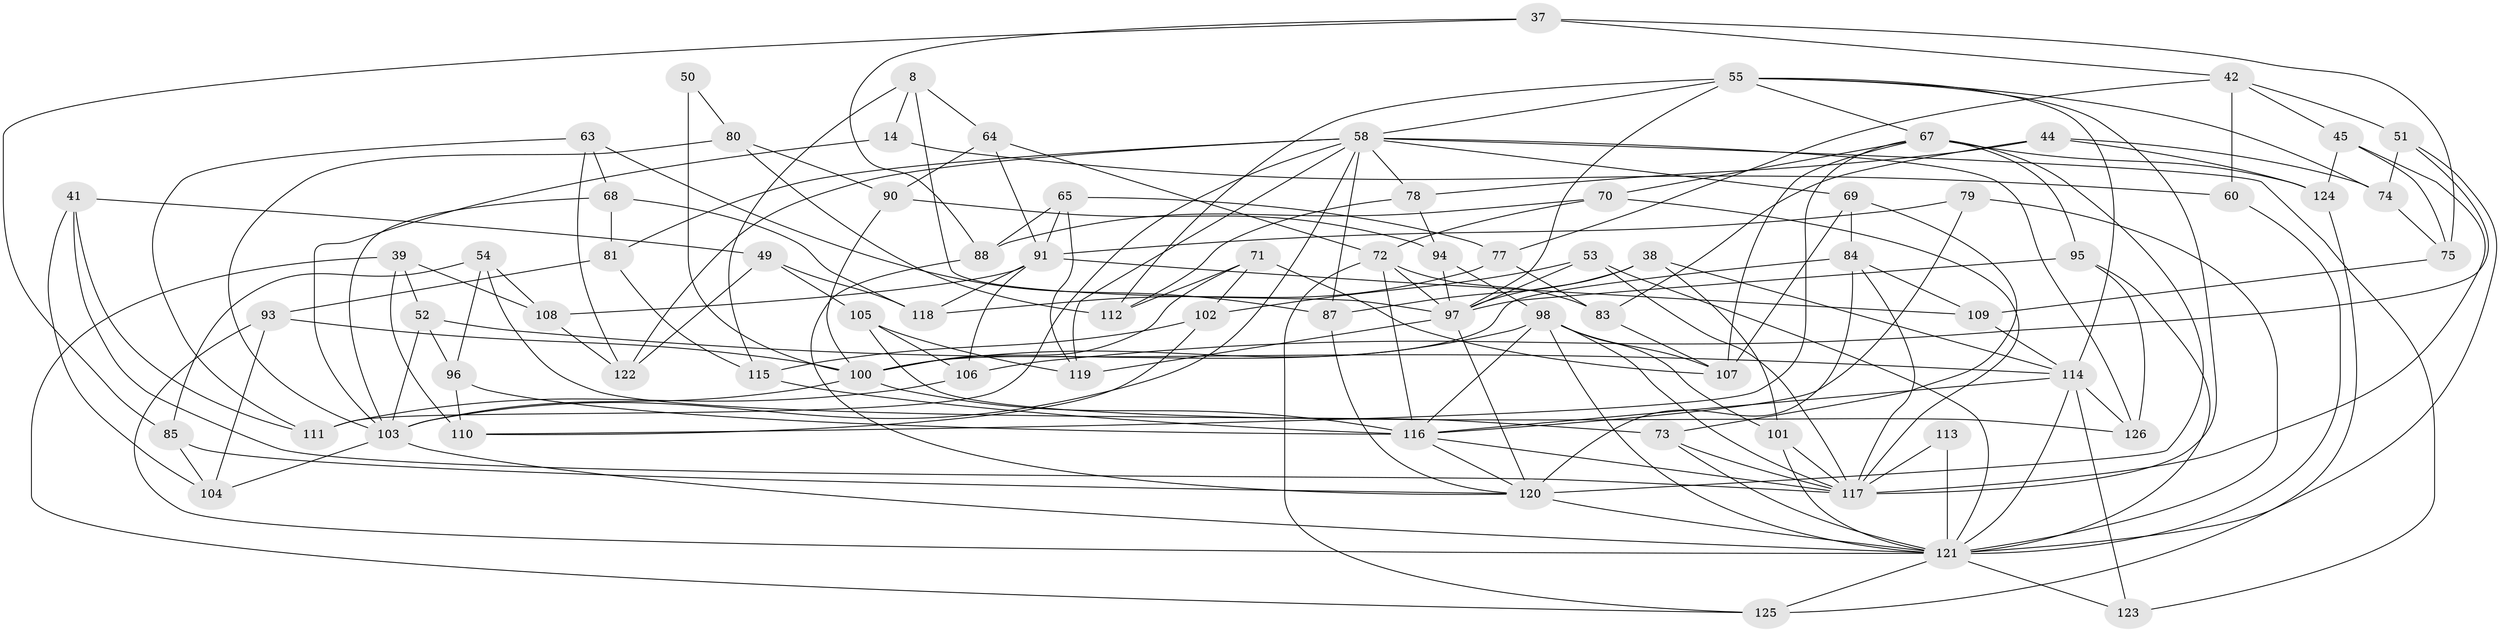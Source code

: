 // original degree distribution, {4: 1.0}
// Generated by graph-tools (version 1.1) at 2025/04/03/04/25 22:04:19]
// undirected, 75 vertices, 180 edges
graph export_dot {
graph [start="1"]
  node [color=gray90,style=filled];
  8 [super="+5"];
  14;
  37;
  38;
  39;
  41;
  42 [super="+21"];
  44;
  45;
  49;
  50;
  51;
  52;
  53;
  54;
  55 [super="+26+47"];
  58 [super="+6+46+40"];
  60;
  63;
  64;
  65;
  67 [super="+24"];
  68;
  69 [super="+57"];
  70;
  71;
  72 [super="+7+56"];
  73;
  74;
  75;
  77;
  78;
  79;
  80;
  81;
  83;
  84 [super="+62"];
  85;
  87;
  88;
  90;
  91 [super="+48"];
  93;
  94;
  95;
  96;
  97 [super="+30+59"];
  98 [super="+36+61"];
  100 [super="+17+99"];
  101;
  102;
  103 [super="+20+66"];
  104;
  105;
  106;
  107 [super="+28"];
  108;
  109 [super="+76"];
  110;
  111;
  112;
  113;
  114 [super="+3+10+9"];
  115;
  116 [super="+22+82+92"];
  117 [super="+18+89"];
  118;
  119;
  120 [super="+12+35+13"];
  121 [super="+15+29+86+33"];
  122;
  123;
  124;
  125;
  126;
  8 -- 14 [weight=2];
  8 -- 64;
  8 -- 115;
  8 -- 97 [weight=2];
  14 -- 60;
  14 -- 103;
  37 -- 88;
  37 -- 75;
  37 -- 85;
  37 -- 42;
  38 -- 101;
  38 -- 114;
  38 -- 87;
  38 -- 97;
  39 -- 125;
  39 -- 110;
  39 -- 108;
  39 -- 52;
  41 -- 49;
  41 -- 111;
  41 -- 104;
  41 -- 117;
  42 -- 51;
  42 -- 45;
  42 -- 60 [weight=2];
  42 -- 77;
  44 -- 124;
  44 -- 74;
  44 -- 83;
  44 -- 78;
  45 -- 117;
  45 -- 75;
  45 -- 124;
  49 -- 122;
  49 -- 105;
  49 -- 118;
  50 -- 80;
  50 -- 100 [weight=3];
  51 -- 106;
  51 -- 74;
  51 -- 121;
  52 -- 96;
  52 -- 114;
  52 -- 103;
  53 -- 102;
  53 -- 117;
  53 -- 121;
  53 -- 97;
  54 -- 73;
  54 -- 96;
  54 -- 108;
  54 -- 85;
  55 -- 58 [weight=2];
  55 -- 114 [weight=2];
  55 -- 67;
  55 -- 97 [weight=2];
  55 -- 112;
  55 -- 74;
  55 -- 117;
  58 -- 87;
  58 -- 123;
  58 -- 69;
  58 -- 81;
  58 -- 119;
  58 -- 103;
  58 -- 126;
  58 -- 122;
  58 -- 78;
  58 -- 111;
  60 -- 121;
  63 -- 87;
  63 -- 122;
  63 -- 111;
  63 -- 68;
  64 -- 90;
  64 -- 91;
  64 -- 72;
  65 -- 77;
  65 -- 119;
  65 -- 91;
  65 -- 88;
  67 -- 70;
  67 -- 107;
  67 -- 124;
  67 -- 110;
  67 -- 95;
  67 -- 120 [weight=2];
  68 -- 118;
  68 -- 81;
  68 -- 103;
  69 -- 107 [weight=2];
  69 -- 73;
  69 -- 84 [weight=2];
  70 -- 88;
  70 -- 72;
  70 -- 117;
  71 -- 112;
  71 -- 102;
  71 -- 100;
  71 -- 107;
  72 -- 83;
  72 -- 125;
  72 -- 116 [weight=2];
  72 -- 97 [weight=2];
  73 -- 121;
  73 -- 117;
  74 -- 75;
  75 -- 109;
  77 -- 83;
  77 -- 118;
  78 -- 94;
  78 -- 112;
  79 -- 121 [weight=2];
  79 -- 91;
  79 -- 116;
  80 -- 90;
  80 -- 112;
  80 -- 103;
  81 -- 93;
  81 -- 115;
  83 -- 107;
  84 -- 120;
  84 -- 100;
  84 -- 117;
  84 -- 109;
  85 -- 104;
  85 -- 120;
  87 -- 120;
  88 -- 120;
  90 -- 94;
  90 -- 100;
  91 -- 109 [weight=2];
  91 -- 118;
  91 -- 106;
  91 -- 108;
  93 -- 100;
  93 -- 104;
  93 -- 121;
  94 -- 97;
  94 -- 98;
  95 -- 126;
  95 -- 121;
  95 -- 97;
  96 -- 116;
  96 -- 110;
  97 -- 119;
  97 -- 120;
  98 -- 101;
  98 -- 100;
  98 -- 121 [weight=2];
  98 -- 116;
  98 -- 107;
  98 -- 117;
  100 -- 103;
  100 -- 116;
  101 -- 117;
  101 -- 121;
  102 -- 110;
  102 -- 115;
  103 -- 104;
  103 -- 121;
  105 -- 119;
  105 -- 106;
  105 -- 126;
  106 -- 111;
  108 -- 122;
  109 -- 114 [weight=2];
  113 -- 121 [weight=2];
  113 -- 117 [weight=2];
  114 -- 116;
  114 -- 123;
  114 -- 126;
  114 -- 121;
  115 -- 116;
  116 -- 120;
  116 -- 117;
  120 -- 121 [weight=2];
  121 -- 123 [weight=2];
  121 -- 125;
  124 -- 125;
}

